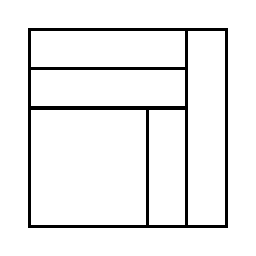 \begin{tikzpicture}[very thick, scale=.5]
    \draw (0,4) rectangle (4,5);
    \draw (0,3) rectangle (4,4);
    \draw (0,0) rectangle (3,3);
    \draw (3,0) rectangle (4,3);
    \draw (4,0) rectangle (5,5);
\end{tikzpicture}
